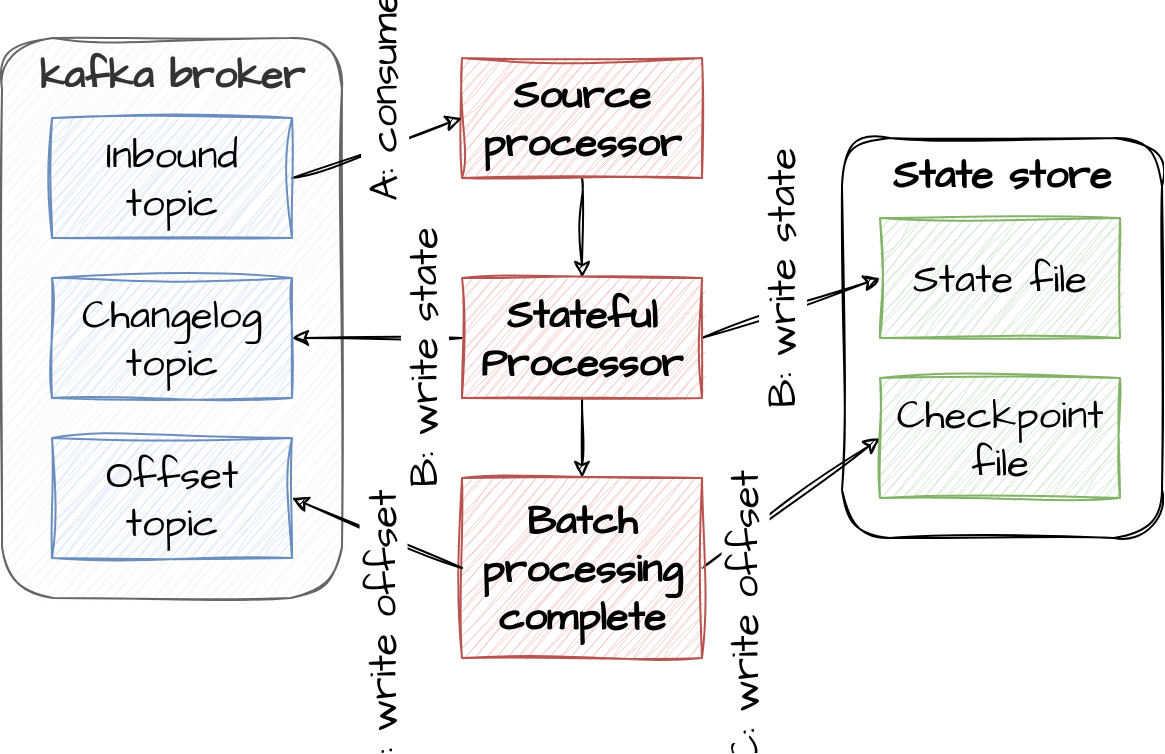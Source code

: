 <mxfile version="22.0.0" type="device">
  <diagram name="Page-1" id="yOH2G4u9qIvdp3MQRpsQ">
    <mxGraphModel dx="792" dy="1187" grid="1" gridSize="10" guides="1" tooltips="1" connect="1" arrows="1" fold="1" page="1" pageScale="1" pageWidth="827" pageHeight="1169" math="0" shadow="0">
      <root>
        <mxCell id="0" />
        <mxCell id="1" parent="0" />
        <mxCell id="GolbDrtzourN6yVGOA_x-14" value="&lt;b&gt;State store&lt;/b&gt;" style="rounded=1;whiteSpace=wrap;html=1;sketch=1;hachureGap=4;jiggle=2;curveFitting=1;fontFamily=Architects Daughter;fontSource=https%3A%2F%2Ffonts.googleapis.com%2Fcss%3Ffamily%3DArchitects%2BDaughter;fontSize=20;verticalAlign=top;" parent="1" vertex="1">
          <mxGeometry x="430" y="200" width="160" height="200" as="geometry" />
        </mxCell>
        <mxCell id="GolbDrtzourN6yVGOA_x-4" value="&lt;b&gt;kafka broker&lt;/b&gt;" style="rounded=1;whiteSpace=wrap;html=1;sketch=1;hachureGap=4;jiggle=2;curveFitting=1;fontFamily=Architects Daughter;fontSource=https%3A%2F%2Ffonts.googleapis.com%2Fcss%3Ffamily%3DArchitects%2BDaughter;fontSize=20;verticalAlign=top;fillColor=#f5f5f5;fontColor=#333333;strokeColor=#666666;" parent="1" vertex="1">
          <mxGeometry x="10" y="150" width="170" height="280" as="geometry" />
        </mxCell>
        <mxCell id="GolbDrtzourN6yVGOA_x-12" style="edgeStyle=orthogonalEdgeStyle;rounded=0;sketch=1;hachureGap=4;jiggle=2;curveFitting=1;orthogonalLoop=1;jettySize=auto;html=1;exitX=0.5;exitY=1;exitDx=0;exitDy=0;entryX=0.5;entryY=0;entryDx=0;entryDy=0;fontFamily=Architects Daughter;fontSource=https%3A%2F%2Ffonts.googleapis.com%2Fcss%3Ffamily%3DArchitects%2BDaughter;fontSize=16;" parent="1" source="GolbDrtzourN6yVGOA_x-1" target="GolbDrtzourN6yVGOA_x-2" edge="1">
          <mxGeometry relative="1" as="geometry" />
        </mxCell>
        <mxCell id="GolbDrtzourN6yVGOA_x-1" value="&lt;b&gt;Source processor&lt;/b&gt;" style="rounded=0;whiteSpace=wrap;html=1;sketch=1;hachureGap=4;jiggle=2;curveFitting=1;fontFamily=Architects Daughter;fontSource=https%3A%2F%2Ffonts.googleapis.com%2Fcss%3Ffamily%3DArchitects%2BDaughter;fontSize=20;fillColor=#f8cecc;strokeColor=#b85450;" parent="1" vertex="1">
          <mxGeometry x="240" y="160" width="120" height="60" as="geometry" />
        </mxCell>
        <mxCell id="GolbDrtzourN6yVGOA_x-11" style="rounded=0;sketch=1;hachureGap=4;jiggle=2;curveFitting=1;orthogonalLoop=1;jettySize=auto;html=1;exitX=0;exitY=0.5;exitDx=0;exitDy=0;entryX=1;entryY=0.5;entryDx=0;entryDy=0;fontFamily=Architects Daughter;fontSource=https%3A%2F%2Ffonts.googleapis.com%2Fcss%3Ffamily%3DArchitects%2BDaughter;fontSize=16;" parent="1" source="GolbDrtzourN6yVGOA_x-2" target="GolbDrtzourN6yVGOA_x-6" edge="1">
          <mxGeometry relative="1" as="geometry" />
        </mxCell>
        <mxCell id="GolbDrtzourN6yVGOA_x-22" value="B: write state" style="edgeLabel;html=1;align=center;verticalAlign=middle;resizable=0;points=[];fontSize=20;fontFamily=Architects Daughter;horizontal=0;" parent="GolbDrtzourN6yVGOA_x-11" vertex="1" connectable="0">
          <mxGeometry x="-0.247" y="-1" relative="1" as="geometry">
            <mxPoint x="12" y="11" as="offset" />
          </mxGeometry>
        </mxCell>
        <mxCell id="GolbDrtzourN6yVGOA_x-13" style="edgeStyle=orthogonalEdgeStyle;rounded=0;sketch=1;hachureGap=4;jiggle=2;curveFitting=1;orthogonalLoop=1;jettySize=auto;html=1;exitX=0.5;exitY=1;exitDx=0;exitDy=0;entryX=0.5;entryY=0;entryDx=0;entryDy=0;fontFamily=Architects Daughter;fontSource=https%3A%2F%2Ffonts.googleapis.com%2Fcss%3Ffamily%3DArchitects%2BDaughter;fontSize=16;" parent="1" source="GolbDrtzourN6yVGOA_x-2" target="GolbDrtzourN6yVGOA_x-3" edge="1">
          <mxGeometry relative="1" as="geometry" />
        </mxCell>
        <mxCell id="GolbDrtzourN6yVGOA_x-19" style="rounded=0;sketch=1;hachureGap=4;jiggle=2;curveFitting=1;orthogonalLoop=1;jettySize=auto;html=1;exitX=1;exitY=0.5;exitDx=0;exitDy=0;entryX=0;entryY=0.5;entryDx=0;entryDy=0;fontFamily=Architects Daughter;fontSource=https%3A%2F%2Ffonts.googleapis.com%2Fcss%3Ffamily%3DArchitects%2BDaughter;fontSize=16;" parent="1" source="GolbDrtzourN6yVGOA_x-2" target="GolbDrtzourN6yVGOA_x-15" edge="1">
          <mxGeometry relative="1" as="geometry" />
        </mxCell>
        <mxCell id="GolbDrtzourN6yVGOA_x-24" value="B: write state" style="edgeLabel;html=1;align=center;verticalAlign=middle;resizable=0;points=[];fontSize=20;fontFamily=Architects Daughter;horizontal=0;" parent="GolbDrtzourN6yVGOA_x-19" vertex="1" connectable="0">
          <mxGeometry x="-0.349" y="-1" relative="1" as="geometry">
            <mxPoint x="10" y="-21" as="offset" />
          </mxGeometry>
        </mxCell>
        <mxCell id="GolbDrtzourN6yVGOA_x-2" value="&lt;b&gt;Stateful&lt;br&gt;Processor&lt;br&gt;&lt;/b&gt;" style="rounded=0;whiteSpace=wrap;html=1;sketch=1;hachureGap=4;jiggle=2;curveFitting=1;fontFamily=Architects Daughter;fontSource=https%3A%2F%2Ffonts.googleapis.com%2Fcss%3Ffamily%3DArchitects%2BDaughter;fontSize=20;fillColor=#f8cecc;strokeColor=#b85450;" parent="1" vertex="1">
          <mxGeometry x="240" y="270" width="120" height="60" as="geometry" />
        </mxCell>
        <mxCell id="GolbDrtzourN6yVGOA_x-20" style="rounded=0;sketch=1;hachureGap=4;jiggle=2;curveFitting=1;orthogonalLoop=1;jettySize=auto;html=1;exitX=1;exitY=0.5;exitDx=0;exitDy=0;entryX=0;entryY=0.5;entryDx=0;entryDy=0;fontFamily=Architects Daughter;fontSource=https%3A%2F%2Ffonts.googleapis.com%2Fcss%3Ffamily%3DArchitects%2BDaughter;fontSize=16;" parent="1" source="GolbDrtzourN6yVGOA_x-3" target="GolbDrtzourN6yVGOA_x-16" edge="1">
          <mxGeometry relative="1" as="geometry" />
        </mxCell>
        <mxCell id="GolbDrtzourN6yVGOA_x-25" value="C: write offset" style="edgeLabel;html=1;align=center;verticalAlign=middle;resizable=0;points=[];fontSize=20;fontFamily=Architects Daughter;horizontal=0;" parent="GolbDrtzourN6yVGOA_x-20" vertex="1" connectable="0">
          <mxGeometry x="-0.347" relative="1" as="geometry">
            <mxPoint x="-9" y="46" as="offset" />
          </mxGeometry>
        </mxCell>
        <mxCell id="GolbDrtzourN6yVGOA_x-3" value="&lt;b&gt;Batch processing complete&lt;br&gt;&lt;/b&gt;" style="rounded=0;whiteSpace=wrap;html=1;sketch=1;hachureGap=4;jiggle=2;curveFitting=1;fontFamily=Architects Daughter;fontSource=https%3A%2F%2Ffonts.googleapis.com%2Fcss%3Ffamily%3DArchitects%2BDaughter;fontSize=20;fillColor=#f8cecc;strokeColor=#b85450;" parent="1" vertex="1">
          <mxGeometry x="240" y="370" width="120" height="90" as="geometry" />
        </mxCell>
        <mxCell id="GolbDrtzourN6yVGOA_x-10" style="rounded=0;sketch=1;hachureGap=4;jiggle=2;curveFitting=1;orthogonalLoop=1;jettySize=auto;html=1;exitX=1;exitY=0.5;exitDx=0;exitDy=0;entryX=0;entryY=0.5;entryDx=0;entryDy=0;fontFamily=Architects Daughter;fontSource=https%3A%2F%2Ffonts.googleapis.com%2Fcss%3Ffamily%3DArchitects%2BDaughter;fontSize=16;" parent="1" source="GolbDrtzourN6yVGOA_x-5" target="GolbDrtzourN6yVGOA_x-1" edge="1">
          <mxGeometry relative="1" as="geometry" />
        </mxCell>
        <mxCell id="GolbDrtzourN6yVGOA_x-21" value="A: consume" style="edgeLabel;html=1;align=center;verticalAlign=middle;resizable=0;points=[];fontSize=20;fontFamily=Architects Daughter;horizontal=0;" parent="GolbDrtzourN6yVGOA_x-10" vertex="1" connectable="0">
          <mxGeometry x="0.312" y="-2" relative="1" as="geometry">
            <mxPoint x="-11" y="-22" as="offset" />
          </mxGeometry>
        </mxCell>
        <mxCell id="GolbDrtzourN6yVGOA_x-5" value="Inbound topic" style="rounded=0;whiteSpace=wrap;html=1;sketch=1;hachureGap=4;jiggle=2;curveFitting=1;fontFamily=Architects Daughter;fontSource=https%3A%2F%2Ffonts.googleapis.com%2Fcss%3Ffamily%3DArchitects%2BDaughter;fontSize=20;fillColor=#dae8fc;strokeColor=#6c8ebf;" parent="1" vertex="1">
          <mxGeometry x="35" y="190" width="120" height="60" as="geometry" />
        </mxCell>
        <mxCell id="GolbDrtzourN6yVGOA_x-6" value="Changelog topic" style="rounded=0;whiteSpace=wrap;html=1;sketch=1;hachureGap=4;jiggle=2;curveFitting=1;fontFamily=Architects Daughter;fontSource=https%3A%2F%2Ffonts.googleapis.com%2Fcss%3Ffamily%3DArchitects%2BDaughter;fontSize=20;fillColor=#dae8fc;strokeColor=#6c8ebf;" parent="1" vertex="1">
          <mxGeometry x="35" y="270" width="120" height="60" as="geometry" />
        </mxCell>
        <mxCell id="GolbDrtzourN6yVGOA_x-7" value="Offset topic" style="rounded=0;whiteSpace=wrap;html=1;sketch=1;hachureGap=4;jiggle=2;curveFitting=1;fontFamily=Architects Daughter;fontSource=https%3A%2F%2Ffonts.googleapis.com%2Fcss%3Ffamily%3DArchitects%2BDaughter;fontSize=20;fillColor=#dae8fc;strokeColor=#6c8ebf;" parent="1" vertex="1">
          <mxGeometry x="35" y="350" width="120" height="60" as="geometry" />
        </mxCell>
        <mxCell id="GolbDrtzourN6yVGOA_x-8" style="rounded=0;sketch=1;hachureGap=4;jiggle=2;curveFitting=1;orthogonalLoop=1;jettySize=auto;html=1;exitX=0;exitY=0.5;exitDx=0;exitDy=0;entryX=1;entryY=0.5;entryDx=0;entryDy=0;fontFamily=Architects Daughter;fontSource=https%3A%2F%2Ffonts.googleapis.com%2Fcss%3Ffamily%3DArchitects%2BDaughter;fontSize=16;" parent="1" source="GolbDrtzourN6yVGOA_x-3" target="GolbDrtzourN6yVGOA_x-7" edge="1">
          <mxGeometry relative="1" as="geometry" />
        </mxCell>
        <mxCell id="GolbDrtzourN6yVGOA_x-23" value="C: write offset" style="edgeLabel;html=1;align=center;verticalAlign=middle;resizable=0;points=[];fontSize=20;fontFamily=Architects Daughter;horizontal=0;" parent="GolbDrtzourN6yVGOA_x-8" vertex="1" connectable="0">
          <mxGeometry x="-0.079" y="2" relative="1" as="geometry">
            <mxPoint y="49" as="offset" />
          </mxGeometry>
        </mxCell>
        <mxCell id="GolbDrtzourN6yVGOA_x-15" value="State file" style="rounded=0;whiteSpace=wrap;html=1;sketch=1;hachureGap=4;jiggle=2;curveFitting=1;fontFamily=Architects Daughter;fontSource=https%3A%2F%2Ffonts.googleapis.com%2Fcss%3Ffamily%3DArchitects%2BDaughter;fontSize=20;fillColor=#d5e8d4;strokeColor=#82b366;" parent="1" vertex="1">
          <mxGeometry x="449" y="240" width="120" height="60" as="geometry" />
        </mxCell>
        <mxCell id="GolbDrtzourN6yVGOA_x-16" value="Checkpoint file" style="rounded=0;whiteSpace=wrap;html=1;sketch=1;hachureGap=4;jiggle=2;curveFitting=1;fontFamily=Architects Daughter;fontSource=https%3A%2F%2Ffonts.googleapis.com%2Fcss%3Ffamily%3DArchitects%2BDaughter;fontSize=20;fillColor=#d5e8d4;strokeColor=#82b366;" parent="1" vertex="1">
          <mxGeometry x="449" y="320" width="120" height="60" as="geometry" />
        </mxCell>
      </root>
    </mxGraphModel>
  </diagram>
</mxfile>
